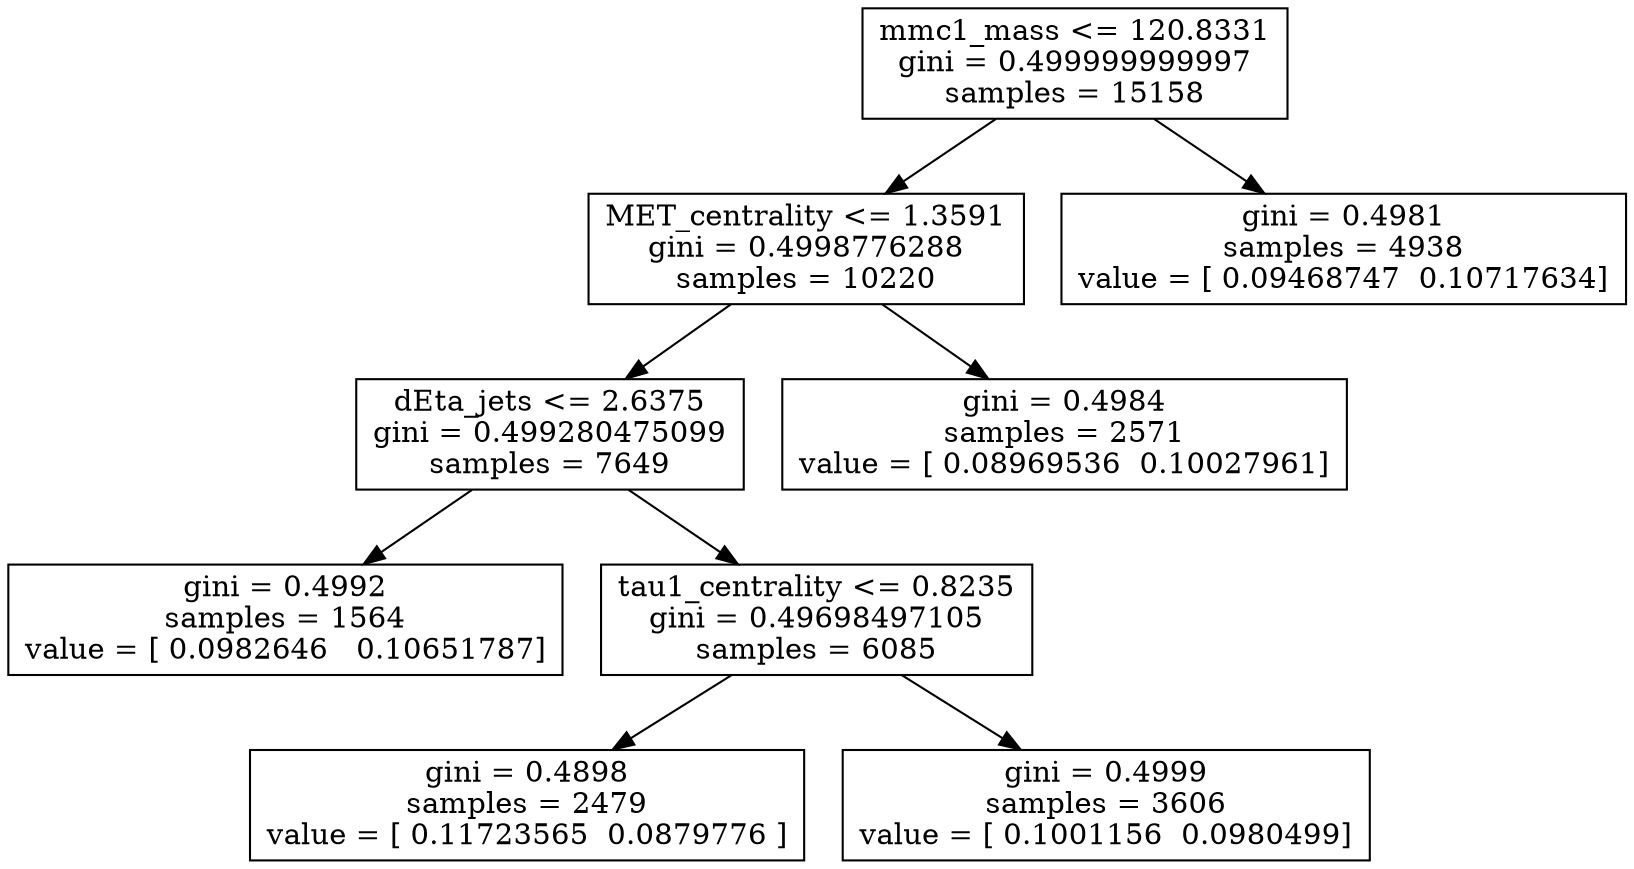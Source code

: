 digraph Tree {
0 [label="mmc1_mass <= 120.8331\ngini = 0.499999999997\nsamples = 15158", shape="box"] ;
1 [label="MET_centrality <= 1.3591\ngini = 0.4998776288\nsamples = 10220", shape="box"] ;
0 -> 1 ;
2 [label="dEta_jets <= 2.6375\ngini = 0.499280475099\nsamples = 7649", shape="box"] ;
1 -> 2 ;
3 [label="gini = 0.4992\nsamples = 1564\nvalue = [ 0.0982646   0.10651787]", shape="box"] ;
2 -> 3 ;
4 [label="tau1_centrality <= 0.8235\ngini = 0.49698497105\nsamples = 6085", shape="box"] ;
2 -> 4 ;
5 [label="gini = 0.4898\nsamples = 2479\nvalue = [ 0.11723565  0.0879776 ]", shape="box"] ;
4 -> 5 ;
6 [label="gini = 0.4999\nsamples = 3606\nvalue = [ 0.1001156  0.0980499]", shape="box"] ;
4 -> 6 ;
7 [label="gini = 0.4984\nsamples = 2571\nvalue = [ 0.08969536  0.10027961]", shape="box"] ;
1 -> 7 ;
8 [label="gini = 0.4981\nsamples = 4938\nvalue = [ 0.09468747  0.10717634]", shape="box"] ;
0 -> 8 ;
}